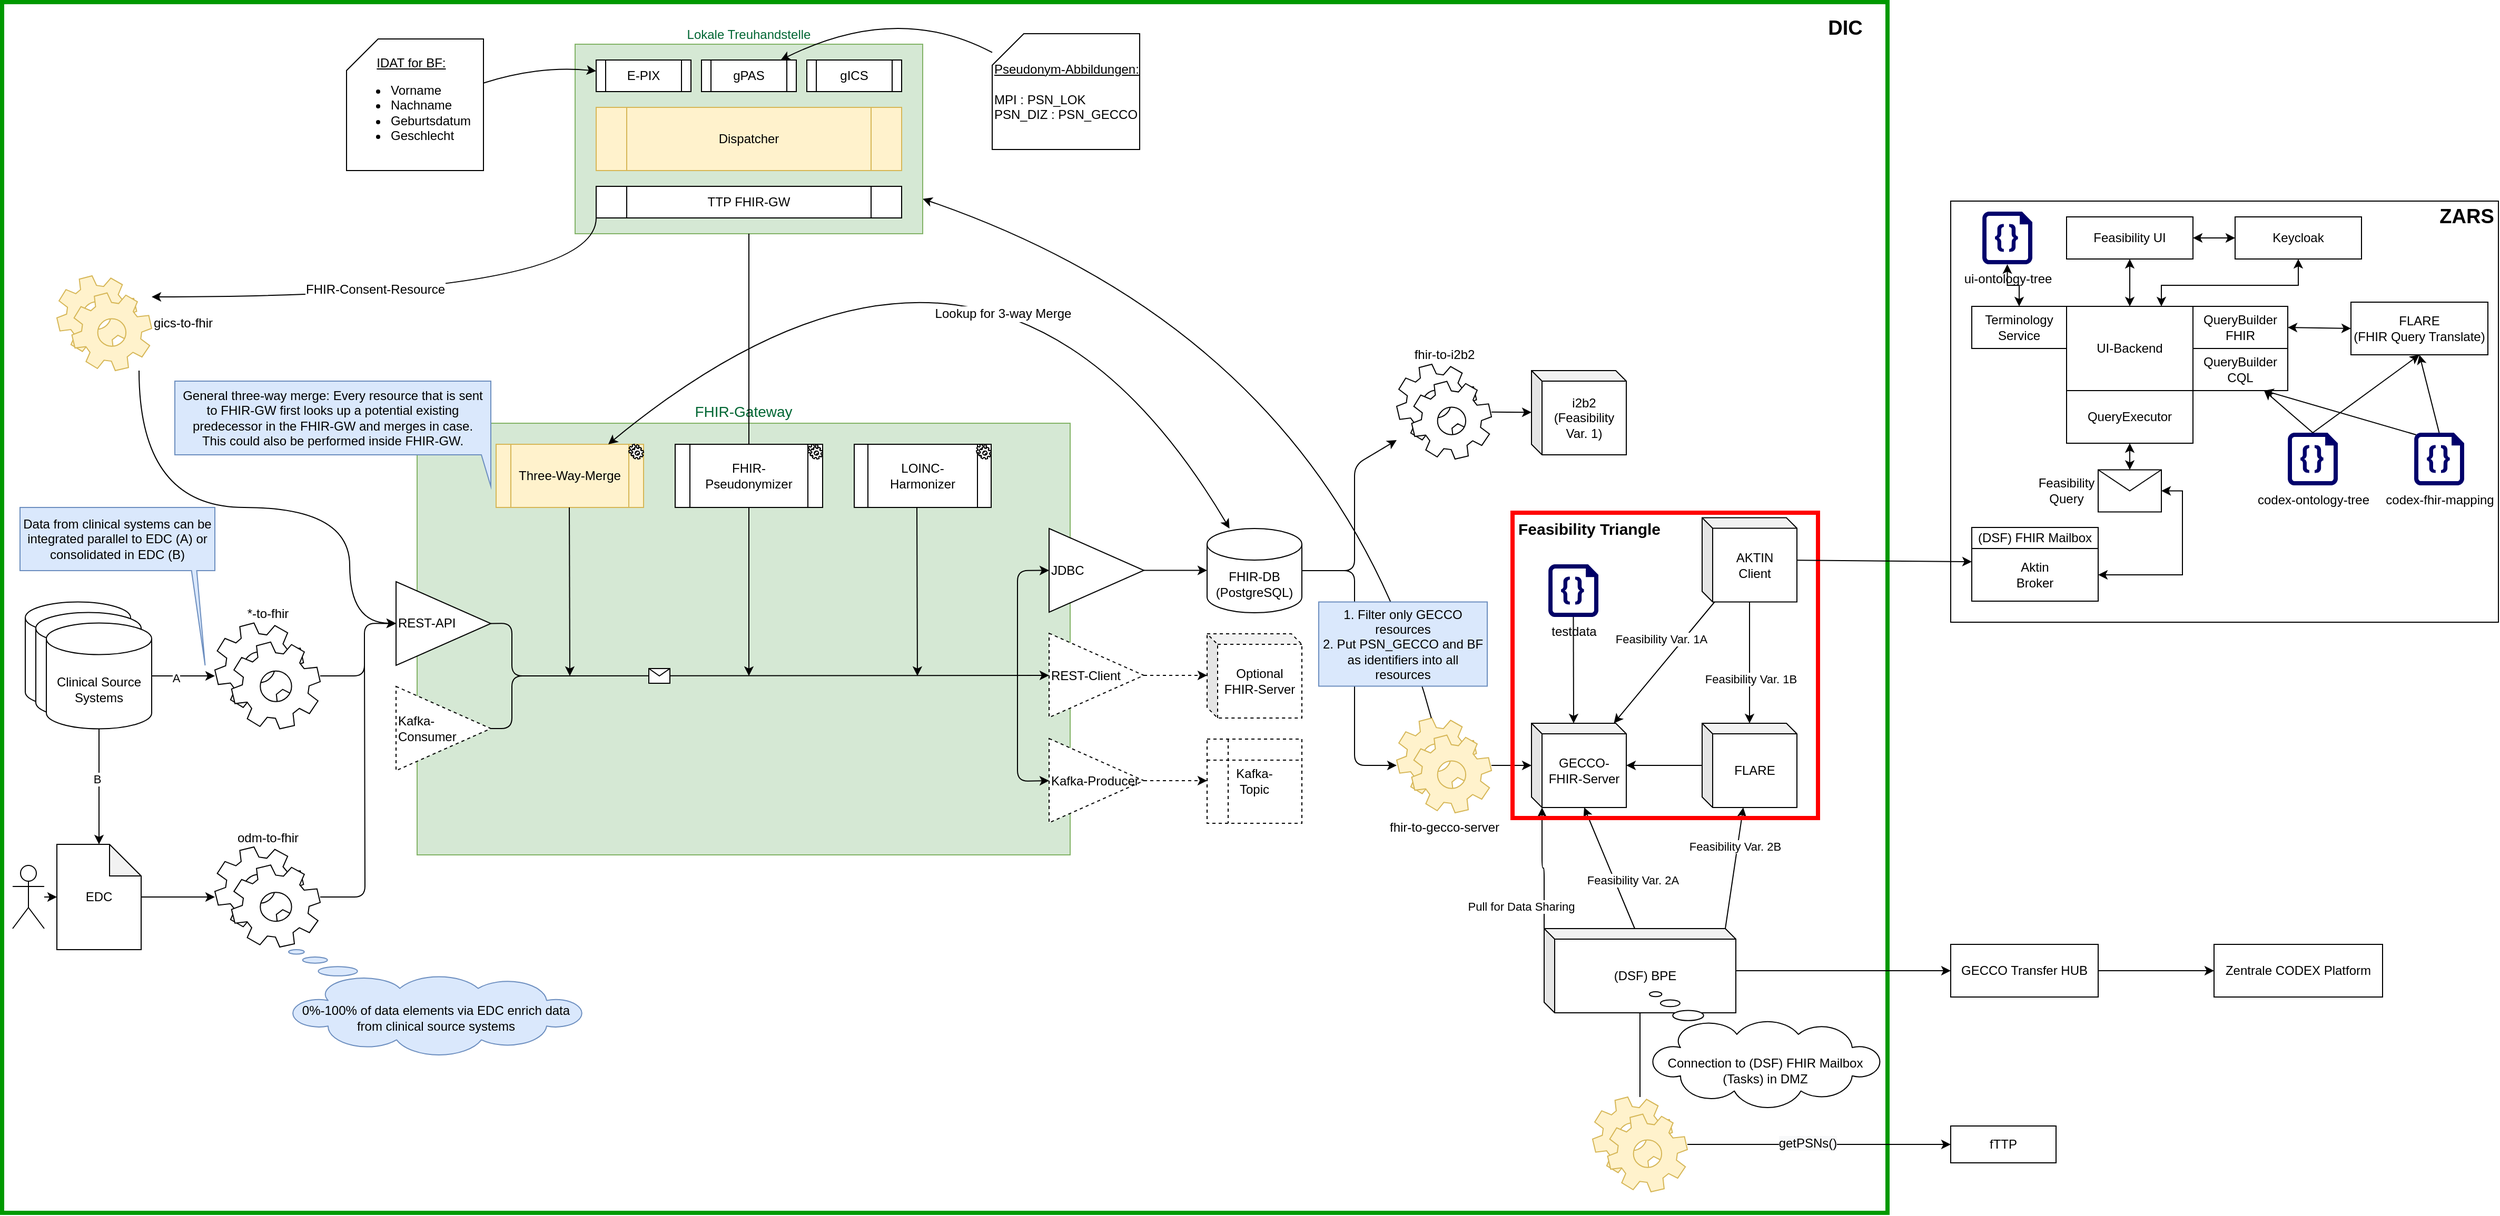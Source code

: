 <mxfile version="14.8.0" type="device"><diagram id="jGCV98gVly2-MNFm8NOj" name="Page-1"><mxGraphModel dx="2066" dy="2153" grid="1" gridSize="10" guides="1" tooltips="1" connect="1" arrows="1" fold="1" page="1" pageScale="1" pageWidth="1800" pageHeight="500" background="#FFFFFF" math="0" shadow="0"><root><mxCell id="0"/><mxCell id="1" parent="0"/><mxCell id="czHA7IuCnsg8TMmEDGR4-55" value="" style="rounded=0;whiteSpace=wrap;html=1;strokeWidth=4;strokeColor=#009900;fillColor=#FFFFFF;" parent="1" vertex="1"><mxGeometry x="10" y="-990" width="1790" height="1150" as="geometry"/></mxCell><mxCell id="Zt5BA39hv14aOKBqLXmp-29" value="" style="endArrow=classic;html=1;entryX=0;entryY=0.5;entryDx=0;entryDy=0;entryPerimeter=0;exitX=1;exitY=0.5;exitDx=0;exitDy=0;" parent="1" source="Zt5BA39hv14aOKBqLXmp-16" edge="1"><mxGeometry width="50" height="50" relative="1" as="geometry"><mxPoint x="804" y="-270" as="sourcePoint"/><mxPoint x="1154" y="-450.25" as="targetPoint"/></mxGeometry></mxCell><mxCell id="Zt5BA39hv14aOKBqLXmp-30" value="" style="group;fontSize=12;" parent="1" vertex="1" connectable="0"><mxGeometry x="442" y="-590" width="710" height="410" as="geometry"/></mxCell><mxCell id="Zt5BA39hv14aOKBqLXmp-1" value="&lt;font style=&quot;font-size: 14px&quot;&gt;FHIR-Gateway&lt;/font&gt;" style="whiteSpace=wrap;html=1;labelPosition=center;verticalLabelPosition=top;align=center;verticalAlign=bottom;fillColor=#d5e8d4;strokeColor=#82b366;fontColor=#006633;" parent="Zt5BA39hv14aOKBqLXmp-30" vertex="1"><mxGeometry x="-38" width="620" height="410" as="geometry"/></mxCell><mxCell id="Zt5BA39hv14aOKBqLXmp-2" value="REST-API" style="triangle;whiteSpace=wrap;html=1;align=left;" parent="Zt5BA39hv14aOKBqLXmp-30" vertex="1"><mxGeometry x="-58" y="150.5" width="90" height="79.5" as="geometry"/></mxCell><mxCell id="Zt5BA39hv14aOKBqLXmp-6" value="LOINC-Harmonizer" style="shape=process;whiteSpace=wrap;html=1;backgroundOutline=1;" parent="Zt5BA39hv14aOKBqLXmp-30" vertex="1"><mxGeometry x="377" y="20" width="130" height="60" as="geometry"/></mxCell><mxCell id="Zt5BA39hv14aOKBqLXmp-7" value="FHIR-Pseudonymizer" style="shape=process;whiteSpace=wrap;html=1;backgroundOutline=1;" parent="Zt5BA39hv14aOKBqLXmp-30" vertex="1"><mxGeometry x="207" y="20" width="140" height="60" as="geometry"/></mxCell><mxCell id="Zt5BA39hv14aOKBqLXmp-8" value="Three-Way-Merge" style="shape=process;whiteSpace=wrap;html=1;backgroundOutline=1;fillColor=#fff2cc;strokeColor=#d6b656;" parent="Zt5BA39hv14aOKBqLXmp-30" vertex="1"><mxGeometry x="37" y="20" width="140" height="60" as="geometry"/></mxCell><mxCell id="Zt5BA39hv14aOKBqLXmp-12" value="" style="endArrow=classic;html=1;" parent="Zt5BA39hv14aOKBqLXmp-30" source="Zt5BA39hv14aOKBqLXmp-7" edge="1"><mxGeometry x="-63" width="50" height="50" as="geometry"><mxPoint x="277" y="180" as="sourcePoint"/><mxPoint x="277" y="240" as="targetPoint"/></mxGeometry></mxCell><mxCell id="Zt5BA39hv14aOKBqLXmp-16" value="JDBC" style="triangle;whiteSpace=wrap;html=1;align=left;" parent="Zt5BA39hv14aOKBqLXmp-30" vertex="1"><mxGeometry x="562" y="100" width="90" height="79.5" as="geometry"/></mxCell><mxCell id="Zt5BA39hv14aOKBqLXmp-17" value="REST-Client" style="triangle;whiteSpace=wrap;html=1;align=left;dashed=1;" parent="Zt5BA39hv14aOKBqLXmp-30" vertex="1"><mxGeometry x="562" y="199.5" width="90" height="80" as="geometry"/></mxCell><mxCell id="Zt5BA39hv14aOKBqLXmp-19" value="Kafka-Producer" style="triangle;whiteSpace=wrap;html=1;align=left;dashed=1;" parent="Zt5BA39hv14aOKBqLXmp-30" vertex="1"><mxGeometry x="562" y="299.5" width="90" height="80" as="geometry"/></mxCell><mxCell id="Zt5BA39hv14aOKBqLXmp-20" value="Kafka-Consumer" style="triangle;whiteSpace=wrap;html=1;align=left;dashed=1;" parent="Zt5BA39hv14aOKBqLXmp-30" vertex="1"><mxGeometry x="-58" y="250" width="90" height="80" as="geometry"/></mxCell><mxCell id="Zt5BA39hv14aOKBqLXmp-22" value="" style="endArrow=classic;html=1;exitX=1;exitY=0.5;exitDx=0;exitDy=0;entryX=0;entryY=0.5;entryDx=0;entryDy=0;" parent="Zt5BA39hv14aOKBqLXmp-30" source="Zt5BA39hv14aOKBqLXmp-2" target="Zt5BA39hv14aOKBqLXmp-17" edge="1"><mxGeometry relative="1" as="geometry"><mxPoint x="182" y="240" as="sourcePoint"/><mxPoint x="522" y="240" as="targetPoint"/><Array as="points"><mxPoint x="52" y="190"/><mxPoint x="52" y="240"/></Array></mxGeometry></mxCell><mxCell id="Zt5BA39hv14aOKBqLXmp-23" value="" style="shape=message;html=1;outlineConnect=0;" parent="Zt5BA39hv14aOKBqLXmp-22" vertex="1"><mxGeometry width="20" height="14" relative="1" as="geometry"><mxPoint x="-90" y="-6.78" as="offset"/></mxGeometry></mxCell><mxCell id="Zt5BA39hv14aOKBqLXmp-24" value="" style="endArrow=none;html=1;exitX=1;exitY=0.5;exitDx=0;exitDy=0;" parent="Zt5BA39hv14aOKBqLXmp-30" source="Zt5BA39hv14aOKBqLXmp-20" edge="1"><mxGeometry width="50" height="50" relative="1" as="geometry"><mxPoint x="362" y="330" as="sourcePoint"/><mxPoint x="112" y="240" as="targetPoint"/><Array as="points"><mxPoint x="52" y="290"/><mxPoint x="52" y="240"/></Array></mxGeometry></mxCell><mxCell id="Zt5BA39hv14aOKBqLXmp-25" value="" style="endArrow=classic;html=1;entryX=0;entryY=0.5;entryDx=0;entryDy=0;" parent="Zt5BA39hv14aOKBqLXmp-30" target="Zt5BA39hv14aOKBqLXmp-16" edge="1"><mxGeometry width="50" height="50" relative="1" as="geometry"><mxPoint x="532" y="240" as="sourcePoint"/><mxPoint x="412" y="280" as="targetPoint"/><Array as="points"><mxPoint x="532" y="140"/></Array></mxGeometry></mxCell><mxCell id="Zt5BA39hv14aOKBqLXmp-26" value="" style="endArrow=classic;html=1;entryX=0;entryY=0.5;entryDx=0;entryDy=0;" parent="Zt5BA39hv14aOKBqLXmp-30" target="Zt5BA39hv14aOKBqLXmp-19" edge="1"><mxGeometry width="50" height="50" relative="1" as="geometry"><mxPoint x="532" y="240" as="sourcePoint"/><mxPoint x="572" y="149.75" as="targetPoint"/><Array as="points"><mxPoint x="532" y="340"/></Array></mxGeometry></mxCell><mxCell id="Zt5BA39hv14aOKBqLXmp-27" value="" style="endArrow=classic;html=1;exitX=0.5;exitY=1;exitDx=0;exitDy=0;" parent="Zt5BA39hv14aOKBqLXmp-30" edge="1"><mxGeometry x="97" width="50" height="50" as="geometry"><mxPoint x="436.5" y="80" as="sourcePoint"/><mxPoint x="437" y="240" as="targetPoint"/></mxGeometry></mxCell><mxCell id="Zt5BA39hv14aOKBqLXmp-28" value="" style="endArrow=classic;html=1;exitX=0.5;exitY=1;exitDx=0;exitDy=0;" parent="Zt5BA39hv14aOKBqLXmp-30" edge="1"><mxGeometry x="-233" width="50" height="50" as="geometry"><mxPoint x="106.5" y="80" as="sourcePoint"/><mxPoint x="107" y="240" as="targetPoint"/></mxGeometry></mxCell><mxCell id="Zt5BA39hv14aOKBqLXmp-37" value="" style="shape=mxgraph.bpmn.service_task;html=1;outlineConnect=0;align=center;" parent="Zt5BA39hv14aOKBqLXmp-30" vertex="1"><mxGeometry x="163" y="20" width="14" height="14" as="geometry"/></mxCell><mxCell id="Zt5BA39hv14aOKBqLXmp-38" value="" style="shape=mxgraph.bpmn.service_task;html=1;outlineConnect=0;align=center;" parent="Zt5BA39hv14aOKBqLXmp-30" vertex="1"><mxGeometry x="333" y="20" width="14" height="14" as="geometry"/></mxCell><mxCell id="Zt5BA39hv14aOKBqLXmp-39" value="" style="shape=mxgraph.bpmn.service_task;html=1;outlineConnect=0;align=center;" parent="Zt5BA39hv14aOKBqLXmp-30" vertex="1"><mxGeometry x="493" y="20" width="14" height="14" as="geometry"/></mxCell><mxCell id="Zt5BA39hv14aOKBqLXmp-32" value="FHIR-DB (PostgreSQL)" style="shape=cylinder3;whiteSpace=wrap;html=1;boundedLbl=1;backgroundOutline=1;size=15;align=center;" parent="1" vertex="1"><mxGeometry x="1154" y="-490" width="90" height="80" as="geometry"/></mxCell><mxCell id="Zt5BA39hv14aOKBqLXmp-34" value="" style="endArrow=classic;html=1;entryX=0;entryY=0.5;entryDx=0;entryDy=0;entryPerimeter=0;exitX=1;exitY=0.5;exitDx=0;exitDy=0;dashed=1;" parent="1" edge="1"><mxGeometry width="50" height="50" relative="1" as="geometry"><mxPoint x="1094" y="-350.5" as="sourcePoint"/><mxPoint x="1154" y="-350.5" as="targetPoint"/></mxGeometry></mxCell><mxCell id="Zt5BA39hv14aOKBqLXmp-35" value="Kafka-&lt;br&gt;Topic" style="shape=internalStorage;whiteSpace=wrap;html=1;backgroundOutline=1;align=center;dashed=1;" parent="1" vertex="1"><mxGeometry x="1154" y="-290" width="90" height="80" as="geometry"/></mxCell><mxCell id="Zt5BA39hv14aOKBqLXmp-36" value="" style="endArrow=classic;html=1;entryX=0;entryY=0.5;entryDx=0;entryDy=0;entryPerimeter=0;exitX=1;exitY=0.5;exitDx=0;exitDy=0;dashed=1;" parent="1" edge="1"><mxGeometry width="50" height="50" relative="1" as="geometry"><mxPoint x="1094" y="-250.5" as="sourcePoint"/><mxPoint x="1154" y="-250.5" as="targetPoint"/></mxGeometry></mxCell><mxCell id="Zt5BA39hv14aOKBqLXmp-44" value="Optional&lt;br&gt;FHIR-Server" style="shape=cube;whiteSpace=wrap;html=1;boundedLbl=1;backgroundOutline=1;darkOpacity=0.05;darkOpacity2=0.1;align=center;size=10;dashed=1;" parent="1" vertex="1"><mxGeometry x="1154" y="-390" width="90" height="80" as="geometry"/></mxCell><mxCell id="Zt5BA39hv14aOKBqLXmp-60" style="edgeStyle=orthogonalEdgeStyle;orthogonalLoop=1;jettySize=auto;html=1;" parent="1" source="Zt5BA39hv14aOKBqLXmp-46" target="Zt5BA39hv14aOKBqLXmp-62" edge="1"><mxGeometry relative="1" as="geometry"/></mxCell><mxCell id="Zt5BA39hv14aOKBqLXmp-46" value="EDC" style="shape=note;whiteSpace=wrap;html=1;backgroundOutline=1;darkOpacity=0.05;fontSize=12;align=center;" parent="1" vertex="1"><mxGeometry x="62" y="-190" width="80" height="100" as="geometry"/></mxCell><mxCell id="Zt5BA39hv14aOKBqLXmp-47" value="" style="shape=umlActor;verticalLabelPosition=bottom;verticalAlign=middle;html=1;outlineConnect=0;fontSize=12;align=center;" parent="1" vertex="1"><mxGeometry x="20" y="-170" width="30" height="60" as="geometry"/></mxCell><mxCell id="Zt5BA39hv14aOKBqLXmp-49" value="" style="endArrow=classic;html=1;entryX=0;entryY=0.5;entryDx=0;entryDy=0;entryPerimeter=0;" parent="1" source="Zt5BA39hv14aOKBqLXmp-47" target="Zt5BA39hv14aOKBqLXmp-46" edge="1"><mxGeometry width="50" height="50" relative="1" as="geometry"><mxPoint x="397" y="-370" as="sourcePoint"/><mxPoint x="447" y="-420" as="targetPoint"/></mxGeometry></mxCell><mxCell id="Zt5BA39hv14aOKBqLXmp-52" value="" style="endArrow=classic;html=1;entryX=0;entryY=0.5;entryDx=0;entryDy=0;" parent="1" source="Zt5BA39hv14aOKBqLXmp-51" target="Zt5BA39hv14aOKBqLXmp-2" edge="1"><mxGeometry width="50" height="50" relative="1" as="geometry"><mxPoint x="582" y="-370" as="sourcePoint"/><mxPoint x="632" y="-420" as="targetPoint"/><Array as="points"><mxPoint x="354" y="-350"/><mxPoint x="354" y="-400"/></Array></mxGeometry></mxCell><mxCell id="Zt5BA39hv14aOKBqLXmp-51" value="*-to-fhir" style="shape=mxgraph.bpmn.service_task;html=1;outlineConnect=0;labelPosition=center;verticalLabelPosition=top;align=center;verticalAlign=bottom;" parent="1" vertex="1"><mxGeometry x="212" y="-400.25" width="100" height="100.5" as="geometry"/></mxCell><mxCell id="Zt5BA39hv14aOKBqLXmp-58" value="" style="group;" parent="1" vertex="1" connectable="0"><mxGeometry x="32" y="-420.25" width="120" height="120.5" as="geometry"/></mxCell><mxCell id="Zt5BA39hv14aOKBqLXmp-55" value="Clinical Source Systems" style="shape=cylinder3;whiteSpace=wrap;html=1;boundedLbl=1;backgroundOutline=1;size=15;" parent="Zt5BA39hv14aOKBqLXmp-58" vertex="1"><mxGeometry width="100" height="100.5" as="geometry"/></mxCell><mxCell id="Zt5BA39hv14aOKBqLXmp-56" value="Clinical Source Systems" style="shape=cylinder3;whiteSpace=wrap;html=1;boundedLbl=1;backgroundOutline=1;size=15;" parent="Zt5BA39hv14aOKBqLXmp-58" vertex="1"><mxGeometry x="10" y="10" width="100" height="100.5" as="geometry"/></mxCell><mxCell id="Zt5BA39hv14aOKBqLXmp-57" value="Clinical Source Systems" style="shape=cylinder3;whiteSpace=wrap;html=1;boundedLbl=1;backgroundOutline=1;size=15;" parent="Zt5BA39hv14aOKBqLXmp-58" vertex="1"><mxGeometry x="20" y="20" width="100" height="100.5" as="geometry"/></mxCell><mxCell id="Zt5BA39hv14aOKBqLXmp-59" style="edgeStyle=orthogonalEdgeStyle;orthogonalLoop=1;jettySize=auto;html=1;exitX=1;exitY=0.5;exitDx=0;exitDy=0;exitPerimeter=0;" parent="1" source="Zt5BA39hv14aOKBqLXmp-57" target="Zt5BA39hv14aOKBqLXmp-51" edge="1"><mxGeometry relative="1" as="geometry"/></mxCell><mxCell id="6" value="A" style="edgeLabel;html=1;align=center;verticalAlign=middle;resizable=0;points=[];" parent="Zt5BA39hv14aOKBqLXmp-59" vertex="1" connectable="0"><mxGeometry x="-0.235" y="-2" relative="1" as="geometry"><mxPoint as="offset"/></mxGeometry></mxCell><mxCell id="Zt5BA39hv14aOKBqLXmp-62" value="odm-to-fhir" style="shape=mxgraph.bpmn.service_task;html=1;outlineConnect=0;labelPosition=center;verticalLabelPosition=top;align=center;verticalAlign=bottom;" parent="1" vertex="1"><mxGeometry x="212" y="-187.5" width="100" height="95" as="geometry"/></mxCell><mxCell id="Zt5BA39hv14aOKBqLXmp-66" style="edgeStyle=orthogonalEdgeStyle;orthogonalLoop=1;jettySize=auto;html=1;endArrow=none;endFill=0;" parent="1" source="Zt5BA39hv14aOKBqLXmp-62" edge="1"><mxGeometry relative="1" as="geometry"><mxPoint x="354" y="-370" as="targetPoint"/><mxPoint x="382" y="-180" as="sourcePoint"/></mxGeometry></mxCell><mxCell id="Zt5BA39hv14aOKBqLXmp-82" value="0%-100% of data elements via EDC enrich data from clinical source systems" style="whiteSpace=wrap;html=1;shape=mxgraph.basic.cloud_callout;align=center;flipH=1;direction=west;labelPosition=center;verticalLabelPosition=middle;verticalAlign=middle;spacingTop=30;fillColor=#dae8fc;strokeColor=#6c8ebf;" parent="1" vertex="1"><mxGeometry x="282" y="-90" width="280" height="100" as="geometry"/></mxCell><mxCell id="Zt5BA39hv14aOKBqLXmp-83" value="fhir-to-i2b2" style="shape=mxgraph.bpmn.service_task;html=1;outlineConnect=0;labelPosition=center;verticalLabelPosition=top;align=center;verticalAlign=bottom;" parent="1" vertex="1"><mxGeometry x="1334" y="-646" width="90" height="90" as="geometry"/></mxCell><mxCell id="Zt5BA39hv14aOKBqLXmp-85" value="i2b2&lt;br&gt;(Feasibility Var. 1)" style="shape=cube;whiteSpace=wrap;html=1;boundedLbl=1;backgroundOutline=1;darkOpacity=0.05;darkOpacity2=0.1;align=center;size=10;" parent="1" vertex="1"><mxGeometry x="1462" y="-640" width="90" height="80" as="geometry"/></mxCell><mxCell id="Zt5BA39hv14aOKBqLXmp-86" value="" style="endArrow=classic;html=1;" parent="1" source="Zt5BA39hv14aOKBqLXmp-83" target="Zt5BA39hv14aOKBqLXmp-85" edge="1"><mxGeometry width="50" height="50" relative="1" as="geometry"><mxPoint x="1422" y="-616" as="sourcePoint"/><mxPoint x="1462" y="-605" as="targetPoint"/></mxGeometry></mxCell><mxCell id="4hY9-Zoo_yzl3ai_Mlpk-6" value="" style="endArrow=classic;html=1;" parent="1" source="UJUMtMTHQ7Rxm2CL5eUm-10" target="4hY9-Zoo_yzl3ai_Mlpk-1" edge="1"><mxGeometry width="50" height="50" relative="1" as="geometry"><mxPoint x="1132" y="-305" as="sourcePoint"/><mxPoint x="1182" y="-355" as="targetPoint"/><Array as="points"/></mxGeometry></mxCell><mxCell id="4" style="edgeStyle=orthogonalEdgeStyle;rounded=0;orthogonalLoop=1;jettySize=auto;html=1;endArrow=classic;endFill=1;" parent="1" source="Zt5BA39hv14aOKBqLXmp-57" target="Zt5BA39hv14aOKBqLXmp-46" edge="1"><mxGeometry relative="1" as="geometry"/></mxCell><mxCell id="5" value="B" style="edgeLabel;html=1;align=center;verticalAlign=middle;resizable=0;points=[];" parent="4" vertex="1" connectable="0"><mxGeometry x="-0.148" y="-2" relative="1" as="geometry"><mxPoint as="offset"/></mxGeometry></mxCell><mxCell id="8" value="Data from clinical systems can be integrated parallel to EDC (A) or consolidated in EDC (B)" style="shape=callout;whiteSpace=wrap;html=1;perimeter=calloutPerimeter;align=center;rotation=0;base=5;size=90;position=0.88;position2=0.95;flipH=0;fillColor=#dae8fc;strokeColor=#6c8ebf;" parent="1" vertex="1"><mxGeometry x="27" y="-510" width="185" height="150" as="geometry"/></mxCell><mxCell id="9" value="" style="endArrow=classic;html=1;curved=1;startArrow=classic;startFill=1;" parent="1" source="Zt5BA39hv14aOKBqLXmp-8" target="Zt5BA39hv14aOKBqLXmp-32" edge="1"><mxGeometry width="50" height="50" relative="1" as="geometry"><mxPoint x="724" y="-300" as="sourcePoint"/><mxPoint x="774" y="-350" as="targetPoint"/><Array as="points"><mxPoint x="950" y="-870"/></Array></mxGeometry></mxCell><mxCell id="10" value="Lookup for 3-way Merge" style="edgeLabel;html=1;align=center;verticalAlign=middle;resizable=0;points=[];fontSize=12;" parent="9" vertex="1" connectable="0"><mxGeometry x="0.332" y="-2" relative="1" as="geometry"><mxPoint x="-58" y="57" as="offset"/></mxGeometry></mxCell><mxCell id="UJUMtMTHQ7Rxm2CL5eUm-10" value="fhir-to-gecco-server" style="shape=mxgraph.bpmn.service_task;html=1;outlineConnect=0;labelPosition=center;verticalLabelPosition=bottom;align=center;verticalAlign=top;fillColor=#fff2cc;strokeColor=#d6b656;" parent="1" vertex="1"><mxGeometry x="1334" y="-310" width="90" height="90" as="geometry"/></mxCell><mxCell id="UJUMtMTHQ7Rxm2CL5eUm-12" value="" style="endArrow=classic;html=1;" parent="1" source="Zt5BA39hv14aOKBqLXmp-32" target="UJUMtMTHQ7Rxm2CL5eUm-10" edge="1"><mxGeometry width="50" height="50" relative="1" as="geometry"><mxPoint x="1316" y="-450" as="sourcePoint"/><mxPoint x="1364" y="-540" as="targetPoint"/><Array as="points"><mxPoint x="1294" y="-450"/><mxPoint x="1294" y="-265"/></Array></mxGeometry></mxCell><mxCell id="UJUMtMTHQ7Rxm2CL5eUm-14" value="" style="endArrow=classic;html=1;" parent="1" source="Zt5BA39hv14aOKBqLXmp-32" target="Zt5BA39hv14aOKBqLXmp-83" edge="1"><mxGeometry width="50" height="50" relative="1" as="geometry"><mxPoint x="956" y="-350" as="sourcePoint"/><mxPoint x="1006" y="-400" as="targetPoint"/><Array as="points"><mxPoint x="1294" y="-450"/><mxPoint x="1294" y="-550"/></Array></mxGeometry></mxCell><mxCell id="rwoW0jR8iVd6089sEYi8-10" style="edgeStyle=orthogonalEdgeStyle;rounded=0;orthogonalLoop=1;jettySize=auto;html=1;startArrow=none;entryX=0;entryY=0.5;entryDx=0;entryDy=0;" parent="1" source="rwoW0jR8iVd6089sEYi8-13" target="czHA7IuCnsg8TMmEDGR4-49" edge="1"><mxGeometry relative="1" as="geometry"><mxPoint x="1780" y="95" as="targetPoint"/></mxGeometry></mxCell><mxCell id="rwoW0jR8iVd6089sEYi8-18" value="&lt;span style=&quot;font-size: 12px ; text-align: left ; background-color: rgb(248 , 249 , 250)&quot;&gt;getPSNs()&lt;/span&gt;" style="edgeLabel;html=1;align=center;verticalAlign=middle;resizable=0;points=[];" parent="rwoW0jR8iVd6089sEYi8-10" vertex="1" connectable="0"><mxGeometry x="-0.094" y="1" relative="1" as="geometry"><mxPoint as="offset"/></mxGeometry></mxCell><mxCell id="UJUMtMTHQ7Rxm2CL5eUm-17" value="(DSF) BPE" style="shape=cube;whiteSpace=wrap;html=1;boundedLbl=1;backgroundOutline=1;darkOpacity=0.05;darkOpacity2=0.1;align=center;size=10;" parent="1" vertex="1"><mxGeometry x="1474" y="-110" width="182" height="80" as="geometry"/></mxCell><mxCell id="Zt5BA39hv14aOKBqLXmp-80" style="edgeStyle=orthogonalEdgeStyle;orthogonalLoop=1;jettySize=auto;html=1;startArrow=classic;startFill=1;endArrow=none;endFill=0;entryX=0;entryY=0;entryDx=0;entryDy=0;entryPerimeter=0;exitX=0;exitY=0;exitDx=10;exitDy=80;exitPerimeter=0;" parent="1" source="4hY9-Zoo_yzl3ai_Mlpk-1" target="UJUMtMTHQ7Rxm2CL5eUm-17" edge="1"><mxGeometry relative="1" as="geometry"><mxPoint x="1424" y="-180" as="sourcePoint"/></mxGeometry></mxCell><mxCell id="UJUMtMTHQ7Rxm2CL5eUm-31" value="Pull for Data Sharing" style="edgeLabel;html=1;align=center;verticalAlign=middle;resizable=0;points=[];" parent="Zt5BA39hv14aOKBqLXmp-80" vertex="1" connectable="0"><mxGeometry x="-0.1" y="2" relative="1" as="geometry"><mxPoint x="-21.78" y="40.78" as="offset"/></mxGeometry></mxCell><mxCell id="UJUMtMTHQ7Rxm2CL5eUm-33" value="Connection to (DSF) FHIR Mailbox (Tasks) in DMZ" style="whiteSpace=wrap;html=1;shape=mxgraph.basic.cloud_callout;flipH=1;align=center;direction=west;labelPosition=center;verticalLabelPosition=middle;verticalAlign=middle;spacingTop=40;" parent="1" vertex="1"><mxGeometry x="1574" y="-50" width="220" height="110" as="geometry"/></mxCell><mxCell id="UJUMtMTHQ7Rxm2CL5eUm-38" value="FLARE" style="shape=cube;whiteSpace=wrap;html=1;boundedLbl=1;backgroundOutline=1;darkOpacity=0.05;darkOpacity2=0.1;align=center;size=10;" parent="1" vertex="1"><mxGeometry x="1624" y="-305" width="90" height="80" as="geometry"/></mxCell><mxCell id="4hY9-Zoo_yzl3ai_Mlpk-1" value="GECCO-FHIR-Server" style="shape=cube;whiteSpace=wrap;html=1;boundedLbl=1;backgroundOutline=1;darkOpacity=0.05;darkOpacity2=0.1;align=center;size=10;" parent="1" vertex="1"><mxGeometry x="1462" y="-305" width="90" height="80" as="geometry"/></mxCell><mxCell id="i84gKOjJ2JVwInqTfZ93-7" value="General three-way merge: Every resource that is sent to FHIR-GW first looks up a potential existing predecessor in the FHIR-GW and merges in case.&lt;br&gt;This could also be performed inside FHIR-GW." style="shape=callout;whiteSpace=wrap;html=1;perimeter=calloutPerimeter;align=center;rotation=0;base=34;size=30;position=0.97;position2=1;fillColor=#dae8fc;strokeColor=#6c8ebf;" parent="1" vertex="1"><mxGeometry x="174" y="-630" width="300" height="100" as="geometry"/></mxCell><mxCell id="UJUMtMTHQ7Rxm2CL5eUm-39" value="" style="endArrow=classic;html=1;exitX=0;exitY=0;exitDx=172;exitDy=0;exitPerimeter=0;" parent="1" source="UJUMtMTHQ7Rxm2CL5eUm-17" target="UJUMtMTHQ7Rxm2CL5eUm-38" edge="1"><mxGeometry width="50" height="50" relative="1" as="geometry"><mxPoint x="954" y="-310" as="sourcePoint"/><mxPoint x="1637" y="-260" as="targetPoint"/></mxGeometry></mxCell><mxCell id="UJUMtMTHQ7Rxm2CL5eUm-41" value="Feasibility Var. 2B" style="edgeLabel;html=1;align=center;verticalAlign=middle;resizable=0;points=[];" parent="UJUMtMTHQ7Rxm2CL5eUm-39" vertex="1" connectable="0"><mxGeometry x="0.02" relative="1" as="geometry"><mxPoint y="-19.89" as="offset"/></mxGeometry></mxCell><mxCell id="UJUMtMTHQ7Rxm2CL5eUm-42" value="" style="endArrow=classic;html=1;exitX=0;exitY=0;exitDx=86;exitDy=0;exitPerimeter=0;entryX=0;entryY=0;entryDx=50;entryDy=80;entryPerimeter=0;" parent="1" source="UJUMtMTHQ7Rxm2CL5eUm-17" target="4hY9-Zoo_yzl3ai_Mlpk-1" edge="1"><mxGeometry width="50" height="50" relative="1" as="geometry"><mxPoint x="1144" y="-330" as="sourcePoint"/><mxPoint x="1194" y="-380" as="targetPoint"/></mxGeometry></mxCell><mxCell id="UJUMtMTHQ7Rxm2CL5eUm-44" value="Feasibility Var. 2A" style="edgeLabel;html=1;align=center;verticalAlign=middle;resizable=0;points=[];" parent="UJUMtMTHQ7Rxm2CL5eUm-42" vertex="1" connectable="0"><mxGeometry x="0.346" y="1" relative="1" as="geometry"><mxPoint x="30.55" y="31.01" as="offset"/></mxGeometry></mxCell><mxCell id="UJUMtMTHQ7Rxm2CL5eUm-43" value="" style="endArrow=classic;html=1;" parent="1" source="UJUMtMTHQ7Rxm2CL5eUm-38" target="4hY9-Zoo_yzl3ai_Mlpk-1" edge="1"><mxGeometry width="50" height="50" relative="1" as="geometry"><mxPoint x="1144" y="-330" as="sourcePoint"/><mxPoint x="1194" y="-380" as="targetPoint"/></mxGeometry></mxCell><mxCell id="UJUMtMTHQ7Rxm2CL5eUm-45" value="AKTIN&lt;br&gt;Client" style="shape=cube;whiteSpace=wrap;html=1;boundedLbl=1;backgroundOutline=1;darkOpacity=0.05;darkOpacity2=0.1;align=center;size=10;" parent="1" vertex="1"><mxGeometry x="1624" y="-500.25" width="90" height="80" as="geometry"/></mxCell><mxCell id="UJUMtMTHQ7Rxm2CL5eUm-46" value="" style="endArrow=classic;html=1;" parent="1" source="UJUMtMTHQ7Rxm2CL5eUm-45" target="4hY9-Zoo_yzl3ai_Mlpk-1" edge="1"><mxGeometry width="50" height="50" relative="1" as="geometry"><mxPoint x="1520" y="-162.5" as="sourcePoint"/><mxPoint x="1522" y="-300" as="targetPoint"/></mxGeometry></mxCell><mxCell id="UJUMtMTHQ7Rxm2CL5eUm-47" value="Feasibility Var. 1A" style="edgeLabel;html=1;align=center;verticalAlign=middle;resizable=0;points=[];" parent="UJUMtMTHQ7Rxm2CL5eUm-46" vertex="1" connectable="0"><mxGeometry x="0.346" y="1" relative="1" as="geometry"><mxPoint x="12.98" y="-43.2" as="offset"/></mxGeometry></mxCell><mxCell id="UJUMtMTHQ7Rxm2CL5eUm-48" value="" style="endArrow=classic;html=1;" parent="1" source="UJUMtMTHQ7Rxm2CL5eUm-45" target="UJUMtMTHQ7Rxm2CL5eUm-38" edge="1"><mxGeometry width="50" height="50" relative="1" as="geometry"><mxPoint x="1144" y="-330" as="sourcePoint"/><mxPoint x="1194" y="-380" as="targetPoint"/></mxGeometry></mxCell><mxCell id="UJUMtMTHQ7Rxm2CL5eUm-49" value="Feasibility Var. 1B" style="edgeLabel;html=1;align=center;verticalAlign=middle;resizable=0;points=[];" parent="UJUMtMTHQ7Rxm2CL5eUm-48" vertex="1" connectable="0"><mxGeometry x="0.256" y="1" relative="1" as="geometry"><mxPoint as="offset"/></mxGeometry></mxCell><mxCell id="UJUMtMTHQ7Rxm2CL5eUm-67" value="&amp;nbsp; &amp;nbsp; &amp;nbsp; &amp;nbsp; &lt;u&gt;IDAT for BF:&lt;br&gt;&lt;/u&gt;&lt;ul&gt;&lt;li&gt;Vorname&lt;/li&gt;&lt;li&gt;Nachname&lt;/li&gt;&lt;li&gt;Geburtsdatum&lt;/li&gt;&lt;li&gt;Geschlecht&lt;/li&gt;&lt;/ul&gt;" style="shape=card;whiteSpace=wrap;html=1;align=left;" parent="1" vertex="1"><mxGeometry x="337" y="-955" width="130" height="125" as="geometry"/></mxCell><mxCell id="UJUMtMTHQ7Rxm2CL5eUm-74" value="" style="endArrow=classic;html=1;strokeWidth=1;fontSize=12;fontColor=#000000;curved=1;" parent="1" source="UJUMtMTHQ7Rxm2CL5eUm-10" target="UJUMtMTHQ7Rxm2CL5eUm-50" edge="1"><mxGeometry width="50" height="50" relative="1" as="geometry"><mxPoint x="864" y="-560" as="sourcePoint"/><mxPoint x="1268.375" y="-705" as="targetPoint"/><Array as="points"><mxPoint x="1270" y="-670"/></Array></mxGeometry></mxCell><mxCell id="UJUMtMTHQ7Rxm2CL5eUm-78" value="" style="endArrow=none;html=1;strokeWidth=1;fontSize=12;fontColor=#000000;startArrow=classic;startFill=1;endFill=0;exitX=0;exitY=0.5;exitDx=0;exitDy=0;" parent="1" source="czHA7IuCnsg8TMmEDGR4-48" target="UJUMtMTHQ7Rxm2CL5eUm-17" edge="1"><mxGeometry width="50" height="50" relative="1" as="geometry"><mxPoint x="1784" y="-70" as="sourcePoint"/><mxPoint x="1684" y="-70.552" as="targetPoint"/></mxGeometry></mxCell><mxCell id="uqaeGx0HP7bvnvXOPrDI-19" style="edgeStyle=orthogonalEdgeStyle;curved=1;orthogonalLoop=1;jettySize=auto;html=1;" parent="1" source="uqaeGx0HP7bvnvXOPrDI-10" target="Zt5BA39hv14aOKBqLXmp-2" edge="1"><mxGeometry relative="1" as="geometry"><Array as="points"><mxPoint x="140" y="-510"/><mxPoint x="340" y="-510"/><mxPoint x="340" y="-400"/></Array></mxGeometry></mxCell><mxCell id="uqaeGx0HP7bvnvXOPrDI-10" value="gics-to-fhir" style="shape=mxgraph.bpmn.service_task;html=1;outlineConnect=0;labelPosition=right;verticalLabelPosition=middle;align=left;verticalAlign=middle;fillColor=#fff2cc;strokeColor=#d6b656;" parent="1" vertex="1"><mxGeometry x="62" y="-730" width="90" height="90" as="geometry"/></mxCell><mxCell id="uqaeGx0HP7bvnvXOPrDI-29" value="&lt;div&gt;&lt;div&gt;&lt;div&gt;&lt;div&gt;&lt;div&gt;&lt;div&gt;&lt;div&gt;&lt;div&gt;&lt;u&gt;Pseudonym-Abbildungen:&lt;/u&gt;&lt;/div&gt;&lt;/div&gt;&lt;/div&gt;&lt;/div&gt;&lt;/div&gt;&lt;/div&gt;&lt;/div&gt;&lt;/div&gt;&lt;br&gt;&lt;div&gt;MPI : PSN_LOK&lt;/div&gt;&lt;div&gt;PSN_DIZ : PSN_GECCO&lt;/div&gt;" style="shape=card;whiteSpace=wrap;html=1;align=left;" parent="1" vertex="1"><mxGeometry x="950" y="-960" width="140" height="110" as="geometry"/></mxCell><mxCell id="uqaeGx0HP7bvnvXOPrDI-34" value="&lt;span style=&quot;text-align: left&quot;&gt;1. Filter only GECCO resources&lt;br&gt;2. Put PSN_GECCO and BF as identifiers into all resources&lt;/span&gt;" style="text;html=1;strokeColor=#6c8ebf;fillColor=#dae8fc;align=center;verticalAlign=middle;whiteSpace=wrap;rounded=0;fontSize=12;" parent="1" vertex="1"><mxGeometry x="1260" y="-420.25" width="160" height="80" as="geometry"/></mxCell><mxCell id="rwoW0jR8iVd6089sEYi8-13" value="" style="shape=mxgraph.bpmn.service_task;html=1;outlineConnect=0;labelPosition=right;verticalLabelPosition=middle;align=left;verticalAlign=middle;fillColor=#fff2cc;strokeColor=#d6b656;" parent="1" vertex="1"><mxGeometry x="1520" y="50" width="90" height="90" as="geometry"/></mxCell><mxCell id="rwoW0jR8iVd6089sEYi8-14" value="" style="edgeStyle=orthogonalEdgeStyle;rounded=0;orthogonalLoop=1;jettySize=auto;html=1;endArrow=none;" parent="1" source="UJUMtMTHQ7Rxm2CL5eUm-17" target="rwoW0jR8iVd6089sEYi8-13" edge="1"><mxGeometry relative="1" as="geometry"><mxPoint x="1565" y="-30" as="sourcePoint"/><mxPoint x="1565" y="220" as="targetPoint"/></mxGeometry></mxCell><mxCell id="rwoW0jR8iVd6089sEYi8-17" value="" style="group" parent="1" vertex="1" connectable="0"><mxGeometry x="554" y="-950" width="330" height="180" as="geometry"/></mxCell><mxCell id="UJUMtMTHQ7Rxm2CL5eUm-50" value="Lokale Treuhandstelle" style="rounded=0;whiteSpace=wrap;html=1;labelPosition=center;verticalLabelPosition=top;align=center;verticalAlign=bottom;fillColor=#d5e8d4;strokeColor=#82b366;fontColor=#006633;" parent="rwoW0jR8iVd6089sEYi8-17" vertex="1"><mxGeometry width="330" height="180" as="geometry"/></mxCell><mxCell id="UJUMtMTHQ7Rxm2CL5eUm-55" value="E-PIX" style="shape=process;whiteSpace=wrap;html=1;backgroundOutline=1;" parent="rwoW0jR8iVd6089sEYi8-17" vertex="1"><mxGeometry x="20" y="15" width="90" height="30" as="geometry"/></mxCell><mxCell id="UJUMtMTHQ7Rxm2CL5eUm-56" value="gPAS" style="shape=process;whiteSpace=wrap;html=1;backgroundOutline=1;" parent="rwoW0jR8iVd6089sEYi8-17" vertex="1"><mxGeometry x="120" y="15" width="90" height="30" as="geometry"/></mxCell><mxCell id="UJUMtMTHQ7Rxm2CL5eUm-57" value="gICS" style="shape=process;whiteSpace=wrap;html=1;backgroundOutline=1;" parent="rwoW0jR8iVd6089sEYi8-17" vertex="1"><mxGeometry x="220" y="15" width="90" height="30" as="geometry"/></mxCell><mxCell id="UJUMtMTHQ7Rxm2CL5eUm-58" value="&lt;font&gt;Dispatcher&lt;/font&gt;" style="shape=process;whiteSpace=wrap;html=1;backgroundOutline=1;fillColor=#fff2cc;strokeColor=#d6b656;" parent="rwoW0jR8iVd6089sEYi8-17" vertex="1"><mxGeometry x="20" y="60" width="290" height="60" as="geometry"/></mxCell><mxCell id="uqaeGx0HP7bvnvXOPrDI-21" value="&lt;font&gt;TTP FHIR-GW&lt;/font&gt;" style="shape=process;whiteSpace=wrap;html=1;backgroundOutline=1;" parent="rwoW0jR8iVd6089sEYi8-17" vertex="1"><mxGeometry x="20" y="135" width="290" height="30" as="geometry"/></mxCell><mxCell id="uqaeGx0HP7bvnvXOPrDI-31" value="" style="endArrow=classic;html=1;fontSize=12;curved=1;" parent="1" source="uqaeGx0HP7bvnvXOPrDI-29" target="UJUMtMTHQ7Rxm2CL5eUm-56" edge="1"><mxGeometry width="50" height="50" relative="1" as="geometry"><mxPoint x="430" y="-980" as="sourcePoint"/><mxPoint x="480" y="-1030" as="targetPoint"/><Array as="points"><mxPoint x="860" y="-990"/></Array></mxGeometry></mxCell><mxCell id="UJUMtMTHQ7Rxm2CL5eUm-68" value="" style="endArrow=classic;html=1;fontColor=#000000;curved=1;" parent="1" source="UJUMtMTHQ7Rxm2CL5eUm-67" target="UJUMtMTHQ7Rxm2CL5eUm-55" edge="1"><mxGeometry width="50" height="50" relative="1" as="geometry"><mxPoint x="864" y="-620" as="sourcePoint"/><mxPoint x="914" y="-670" as="targetPoint"/><Array as="points"><mxPoint x="520" y="-930"/></Array></mxGeometry></mxCell><mxCell id="3" style="edgeStyle=orthogonalEdgeStyle;rounded=0;orthogonalLoop=1;jettySize=auto;html=1;endArrow=none;endFill=0;exitX=0.5;exitY=1;exitDx=0;exitDy=0;" parent="1" source="UJUMtMTHQ7Rxm2CL5eUm-50" target="Zt5BA39hv14aOKBqLXmp-7" edge="1"><mxGeometry relative="1" as="geometry"><mxPoint x="719" y="-510" as="sourcePoint"/></mxGeometry></mxCell><mxCell id="uqaeGx0HP7bvnvXOPrDI-12" style="edgeStyle=orthogonalEdgeStyle;orthogonalLoop=1;jettySize=auto;html=1;curved=1;" parent="1" source="uqaeGx0HP7bvnvXOPrDI-21" target="uqaeGx0HP7bvnvXOPrDI-10" edge="1"><mxGeometry relative="1" as="geometry"><Array as="points"><mxPoint x="574" y="-710"/></Array></mxGeometry></mxCell><mxCell id="uqaeGx0HP7bvnvXOPrDI-32" value="FHIR-Consent-Resource" style="edgeLabel;html=1;align=center;verticalAlign=middle;resizable=0;points=[];fontSize=12;" parent="uqaeGx0HP7bvnvXOPrDI-12" vertex="1" connectable="0"><mxGeometry x="0.149" y="-7" relative="1" as="geometry"><mxPoint as="offset"/></mxGeometry></mxCell><mxCell id="czHA7IuCnsg8TMmEDGR4-10" value="" style="whiteSpace=wrap;html=1;aspect=fixed;fillColor=none;strokeColor=#FF0000;strokeWidth=4;" parent="1" vertex="1"><mxGeometry x="1444" y="-505" width="290" height="290" as="geometry"/></mxCell><mxCell id="czHA7IuCnsg8TMmEDGR4-11" value="testdata" style="verticalLabelPosition=bottom;html=1;verticalAlign=top;align=center;strokeColor=none;shape=mxgraph.azure.code_file;pointerEvents=1;fillColor=#000066;" parent="1" vertex="1"><mxGeometry x="1478" y="-456" width="47.5" height="50" as="geometry"/></mxCell><mxCell id="czHA7IuCnsg8TMmEDGR4-13" value="" style="endArrow=classic;html=1;exitX=0.5;exitY=1;exitDx=0;exitDy=0;exitPerimeter=0;entryX=0;entryY=0;entryDx=40;entryDy=0;entryPerimeter=0;" parent="1" source="czHA7IuCnsg8TMmEDGR4-11" target="4hY9-Zoo_yzl3ai_Mlpk-1" edge="1"><mxGeometry width="50" height="50" relative="1" as="geometry"><mxPoint x="1400" y="-450" as="sourcePoint"/><mxPoint x="1380" y="-450" as="targetPoint"/></mxGeometry></mxCell><mxCell id="czHA7IuCnsg8TMmEDGR4-14" value="" style="rounded=0;whiteSpace=wrap;html=1;" parent="1" vertex="1"><mxGeometry x="1860" y="-801" width="520" height="400" as="geometry"/></mxCell><mxCell id="czHA7IuCnsg8TMmEDGR4-15" value="" style="edgeStyle=orthogonalEdgeStyle;rounded=0;orthogonalLoop=1;jettySize=auto;html=1;startArrow=classic;startFill=1;endArrow=classic;endFill=1;" parent="1" source="czHA7IuCnsg8TMmEDGR4-16" target="czHA7IuCnsg8TMmEDGR4-17" edge="1"><mxGeometry relative="1" as="geometry"/></mxCell><mxCell id="czHA7IuCnsg8TMmEDGR4-16" value="Feasibility UI" style="rounded=0;whiteSpace=wrap;html=1;" parent="1" vertex="1"><mxGeometry x="1970" y="-786" width="120" height="40" as="geometry"/></mxCell><mxCell id="czHA7IuCnsg8TMmEDGR4-17" value="UI-Backend" style="rounded=0;whiteSpace=wrap;html=1;" parent="1" vertex="1"><mxGeometry x="1970" y="-701" width="120" height="80" as="geometry"/></mxCell><mxCell id="czHA7IuCnsg8TMmEDGR4-18" value="QueryBuilder&lt;br&gt;FHIR" style="rounded=0;whiteSpace=wrap;html=1;" parent="1" vertex="1"><mxGeometry x="2090" y="-701" width="90" height="40" as="geometry"/></mxCell><mxCell id="czHA7IuCnsg8TMmEDGR4-19" value="FLARE&lt;br&gt;(FHIR Query Translate)" style="rounded=0;whiteSpace=wrap;html=1;" parent="1" vertex="1"><mxGeometry x="2240" y="-705" width="130" height="50" as="geometry"/></mxCell><mxCell id="czHA7IuCnsg8TMmEDGR4-20" value="QueryBuilder&lt;br&gt;CQL" style="rounded=0;whiteSpace=wrap;html=1;" parent="1" vertex="1"><mxGeometry x="2090" y="-661" width="90" height="40" as="geometry"/></mxCell><mxCell id="czHA7IuCnsg8TMmEDGR4-21" value="codex-fhir-mapping" style="verticalLabelPosition=bottom;html=1;verticalAlign=top;align=center;strokeColor=none;shape=mxgraph.azure.code_file;pointerEvents=1;fillColor=#00006B;" parent="1" vertex="1"><mxGeometry x="2300" y="-581" width="47.5" height="50" as="geometry"/></mxCell><mxCell id="czHA7IuCnsg8TMmEDGR4-22" value="codex-ontology-tree" style="verticalLabelPosition=bottom;html=1;verticalAlign=top;align=center;strokeColor=none;shape=mxgraph.azure.code_file;pointerEvents=1;fillColor=#00006B;" parent="1" vertex="1"><mxGeometry x="2180" y="-581" width="47.5" height="50" as="geometry"/></mxCell><mxCell id="czHA7IuCnsg8TMmEDGR4-23" value="" style="endArrow=classic;html=1;exitX=0.5;exitY=0;exitDx=0;exitDy=0;exitPerimeter=0;entryX=0.75;entryY=1;entryDx=0;entryDy=0;" parent="1" source="czHA7IuCnsg8TMmEDGR4-22" target="czHA7IuCnsg8TMmEDGR4-20" edge="1"><mxGeometry width="50" height="50" relative="1" as="geometry"><mxPoint x="2110" y="-641" as="sourcePoint"/><mxPoint x="2160" y="-691" as="targetPoint"/></mxGeometry></mxCell><mxCell id="czHA7IuCnsg8TMmEDGR4-24" value="" style="endArrow=classic;html=1;exitX=0.04;exitY=0.04;exitDx=0;exitDy=0;exitPerimeter=0;entryX=0.75;entryY=1;entryDx=0;entryDy=0;" parent="1" source="czHA7IuCnsg8TMmEDGR4-21" target="czHA7IuCnsg8TMmEDGR4-20" edge="1"><mxGeometry width="50" height="50" relative="1" as="geometry"><mxPoint x="2213.75" y="-571" as="sourcePoint"/><mxPoint x="2167.5" y="-611" as="targetPoint"/></mxGeometry></mxCell><mxCell id="czHA7IuCnsg8TMmEDGR4-25" value="" style="endArrow=classic;html=1;exitX=0.5;exitY=0;exitDx=0;exitDy=0;exitPerimeter=0;entryX=0.5;entryY=1;entryDx=0;entryDy=0;" parent="1" source="czHA7IuCnsg8TMmEDGR4-21" target="czHA7IuCnsg8TMmEDGR4-19" edge="1"><mxGeometry width="50" height="50" relative="1" as="geometry"><mxPoint x="2311.9" y="-569.0" as="sourcePoint"/><mxPoint x="2167.5" y="-611" as="targetPoint"/></mxGeometry></mxCell><mxCell id="czHA7IuCnsg8TMmEDGR4-26" value="" style="endArrow=classic;html=1;exitX=0.5;exitY=0;exitDx=0;exitDy=0;exitPerimeter=0;entryX=0.5;entryY=1;entryDx=0;entryDy=0;" parent="1" source="czHA7IuCnsg8TMmEDGR4-22" target="czHA7IuCnsg8TMmEDGR4-19" edge="1"><mxGeometry width="50" height="50" relative="1" as="geometry"><mxPoint x="2213.75" y="-571" as="sourcePoint"/><mxPoint x="2167.5" y="-611" as="targetPoint"/></mxGeometry></mxCell><mxCell id="czHA7IuCnsg8TMmEDGR4-27" value="" style="endArrow=classic;startArrow=classic;html=1;entryX=0;entryY=0.5;entryDx=0;entryDy=0;exitX=1;exitY=0.5;exitDx=0;exitDy=0;" parent="1" source="czHA7IuCnsg8TMmEDGR4-18" target="czHA7IuCnsg8TMmEDGR4-19" edge="1"><mxGeometry width="50" height="50" relative="1" as="geometry"><mxPoint x="2110" y="-641" as="sourcePoint"/><mxPoint x="2160" y="-691" as="targetPoint"/></mxGeometry></mxCell><mxCell id="czHA7IuCnsg8TMmEDGR4-28" style="edgeStyle=orthogonalEdgeStyle;rounded=0;orthogonalLoop=1;jettySize=auto;html=1;exitX=1;exitY=0.5;exitDx=0;exitDy=0;entryX=1;entryY=0.5;entryDx=0;entryDy=0;startArrow=classic;startFill=1;" parent="1" source="czHA7IuCnsg8TMmEDGR4-29" target="czHA7IuCnsg8TMmEDGR4-36" edge="1"><mxGeometry relative="1" as="geometry"/></mxCell><mxCell id="czHA7IuCnsg8TMmEDGR4-29" value="" style="shape=message;html=1;whiteSpace=wrap;html=1;outlineConnect=0;" parent="1" vertex="1"><mxGeometry x="2000" y="-545.75" width="60" height="40" as="geometry"/></mxCell><mxCell id="czHA7IuCnsg8TMmEDGR4-31" value="QueryExecutor" style="rounded=0;whiteSpace=wrap;html=1;" parent="1" vertex="1"><mxGeometry x="1970" y="-621" width="120" height="50" as="geometry"/></mxCell><mxCell id="czHA7IuCnsg8TMmEDGR4-32" value="" style="endArrow=classic;startArrow=classic;html=1;entryX=0.5;entryY=1;entryDx=0;entryDy=0;" parent="1" source="czHA7IuCnsg8TMmEDGR4-29" target="czHA7IuCnsg8TMmEDGR4-31" edge="1"><mxGeometry width="50" height="50" relative="1" as="geometry"><mxPoint x="1940" y="-651" as="sourcePoint"/><mxPoint x="1990" y="-701" as="targetPoint"/></mxGeometry></mxCell><mxCell id="czHA7IuCnsg8TMmEDGR4-35" value="(DSF) FHIR Mailbox" style="rounded=0;whiteSpace=wrap;html=1;" parent="1" vertex="1"><mxGeometry x="1880" y="-491" width="120" height="20" as="geometry"/></mxCell><mxCell id="czHA7IuCnsg8TMmEDGR4-36" value="Aktin&lt;br&gt;Broker" style="rounded=0;whiteSpace=wrap;html=1;" parent="1" vertex="1"><mxGeometry x="1880" y="-471" width="120" height="50" as="geometry"/></mxCell><mxCell id="czHA7IuCnsg8TMmEDGR4-39" value="Terminology&lt;br&gt;Service" style="rounded=0;whiteSpace=wrap;html=1;" parent="1" vertex="1"><mxGeometry x="1880" y="-701" width="90" height="40" as="geometry"/></mxCell><mxCell id="czHA7IuCnsg8TMmEDGR4-40" style="edgeStyle=orthogonalEdgeStyle;rounded=0;orthogonalLoop=1;jettySize=auto;html=1;startArrow=classic;startFill=1;" parent="1" source="czHA7IuCnsg8TMmEDGR4-41" target="czHA7IuCnsg8TMmEDGR4-39" edge="1"><mxGeometry relative="1" as="geometry"/></mxCell><mxCell id="czHA7IuCnsg8TMmEDGR4-41" value="ui-ontology-tree" style="verticalLabelPosition=bottom;html=1;verticalAlign=top;align=center;strokeColor=none;shape=mxgraph.azure.code_file;pointerEvents=1;fillColor=#00006B;" parent="1" vertex="1"><mxGeometry x="1890" y="-791" width="47.5" height="50" as="geometry"/></mxCell><mxCell id="czHA7IuCnsg8TMmEDGR4-43" value="Feasibility Query" style="text;html=1;strokeColor=none;fillColor=none;align=center;verticalAlign=middle;whiteSpace=wrap;rounded=0;" parent="1" vertex="1"><mxGeometry x="1930" y="-543.5" width="80" height="35" as="geometry"/></mxCell><mxCell id="czHA7IuCnsg8TMmEDGR4-45" value="" style="edgeStyle=orthogonalEdgeStyle;rounded=0;orthogonalLoop=1;jettySize=auto;html=1;startArrow=classic;startFill=1;endArrow=classic;endFill=1;fontColor=#0000CC;" parent="1" source="czHA7IuCnsg8TMmEDGR4-47" target="czHA7IuCnsg8TMmEDGR4-16" edge="1"><mxGeometry relative="1" as="geometry"/></mxCell><mxCell id="czHA7IuCnsg8TMmEDGR4-46" value="" style="edgeStyle=orthogonalEdgeStyle;rounded=0;orthogonalLoop=1;jettySize=auto;html=1;startArrow=classic;startFill=1;endArrow=classic;endFill=1;fontColor=#0000CC;entryX=0.75;entryY=0;entryDx=0;entryDy=0;" parent="1" source="czHA7IuCnsg8TMmEDGR4-47" target="czHA7IuCnsg8TMmEDGR4-17" edge="1"><mxGeometry relative="1" as="geometry"><Array as="points"><mxPoint x="2190" y="-721"/><mxPoint x="2060" y="-721"/></Array></mxGeometry></mxCell><mxCell id="czHA7IuCnsg8TMmEDGR4-47" value="Keycloak" style="rounded=0;whiteSpace=wrap;html=1;" parent="1" vertex="1"><mxGeometry x="2130" y="-786" width="120" height="40" as="geometry"/></mxCell><mxCell id="UJUMtMTHQ7Rxm2CL5eUm-76" value="" style="endArrow=none;html=1;strokeWidth=1;fontSize=12;fontColor=#000000;endFill=0;startArrow=classic;startFill=1;exitX=0;exitY=0.25;exitDx=0;exitDy=0;" parent="1" source="czHA7IuCnsg8TMmEDGR4-36" target="UJUMtMTHQ7Rxm2CL5eUm-45" edge="1"><mxGeometry width="50" height="50" relative="1" as="geometry"><mxPoint x="1784" y="-460" as="sourcePoint"/><mxPoint x="1694" y="-620" as="targetPoint"/></mxGeometry></mxCell><mxCell id="czHA7IuCnsg8TMmEDGR4-48" value="GECCO Transfer HUB" style="rounded=0;whiteSpace=wrap;html=1;" parent="1" vertex="1"><mxGeometry x="1860" y="-95" width="140" height="50" as="geometry"/></mxCell><mxCell id="czHA7IuCnsg8TMmEDGR4-49" value="fTTP" style="rounded=0;whiteSpace=wrap;html=1;" parent="1" vertex="1"><mxGeometry x="1860" y="77.5" width="100" height="35" as="geometry"/></mxCell><mxCell id="czHA7IuCnsg8TMmEDGR4-51" value="" style="endArrow=none;html=1;strokeWidth=1;fontSize=12;fontColor=#000000;startArrow=classic;startFill=1;endFill=0;exitX=0;exitY=0.5;exitDx=0;exitDy=0;" parent="1" source="czHA7IuCnsg8TMmEDGR4-52" edge="1"><mxGeometry width="50" height="50" relative="1" as="geometry"><mxPoint x="2104" y="-70.5" as="sourcePoint"/><mxPoint x="2000" y="-70" as="targetPoint"/></mxGeometry></mxCell><mxCell id="czHA7IuCnsg8TMmEDGR4-52" value="Zentrale CODEX Platform" style="rounded=0;whiteSpace=wrap;html=1;" parent="1" vertex="1"><mxGeometry x="2110" y="-95" width="160" height="50" as="geometry"/></mxCell><mxCell id="czHA7IuCnsg8TMmEDGR4-56" value="Feasibility Triangle" style="text;html=1;strokeColor=none;fillColor=none;align=center;verticalAlign=middle;whiteSpace=wrap;rounded=0;fontSize=15;fontStyle=1" parent="1" vertex="1"><mxGeometry x="1444" y="-500" width="146" height="20" as="geometry"/></mxCell><mxCell id="czHA7IuCnsg8TMmEDGR4-58" value="DIC" style="text;html=1;strokeColor=none;fillColor=none;align=center;verticalAlign=middle;whiteSpace=wrap;rounded=0;strokeWidth=5;fontSize=19;fontStyle=1" parent="1" vertex="1"><mxGeometry x="1740" y="-975" width="40" height="20" as="geometry"/></mxCell><mxCell id="czHA7IuCnsg8TMmEDGR4-59" value="ZARS" style="text;html=1;strokeColor=none;fillColor=none;align=center;verticalAlign=middle;whiteSpace=wrap;rounded=0;strokeWidth=5;fontSize=19;fontStyle=1" parent="1" vertex="1"><mxGeometry x="2330" y="-796" width="40" height="20" as="geometry"/></mxCell></root></mxGraphModel></diagram></mxfile>